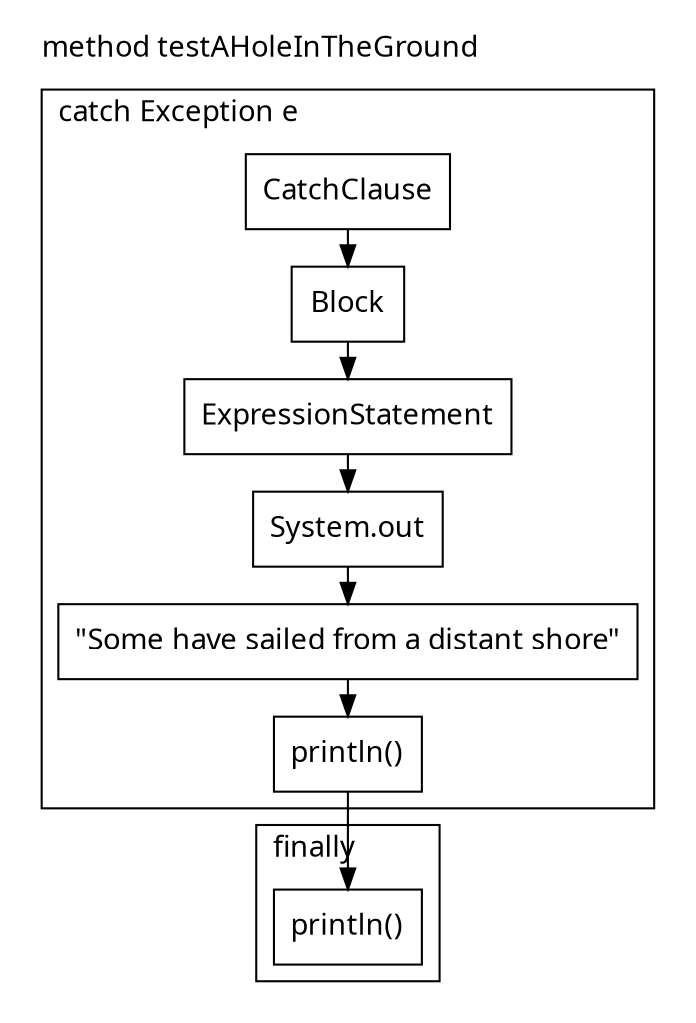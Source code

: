 digraph G {
  node [
    shape = rect;
    fontname = "Handlee";
  ]
  edge [
    fontname = "Handlee";
  ]
  bgcolor = transparent;
  fontname = "Handlee";
  compound = true;
  s_26 [
    class = "catchClause catch";
    label = "CatchClause";
    fillcolor = white;
    style = filled;
  ];
  s_26_5 [
    class = "block";
    label = "Block";
    fillcolor = white;
    style = filled;
  ];
  s_27 [
    class = "expressionStatement";
    label = "ExpressionStatement";
    fillcolor = white;
    style = filled;
  ];
  s_27_2 [
    class = "methodInvocation";
    label = "println()";
    fillcolor = white;
    style = filled;
  ];
  s_27_3 [
    class = "qualifiedName";
    label = "System.out";
    fillcolor = white;
    style = filled;
  ];
  s_27_7 [
    class = "stringLiteral literal";
    label = "\"Some have sailed from a distant shore\"";
    fillcolor = white;
    style = filled;
  ];
  s_30_2 [
    class = "methodInvocation";
    label = "println()";
    fillcolor = white;
    style = filled;
  ];
  s_26 -> s_26_5;
  s_26_5 -> s_27;
  s_27 -> s_27_3;
  s_27_3 -> s_27_7;
  s_27_7 -> s_27_2;
  s_27_2 -> s_30_2;

  subgraph cluster_m_13 {
    label="method testAHoleInTheGround";
    labeljust = "l";
    ranksep = 0.5;
    pencolor = transparent;
   
    subgraph cluster_t_resource_17 {
      label="resource";
      labeljust = "l";
      ranksep = 0.5;
      pencolor = black;
     
    }
    subgraph cluster_t_resource_18 {
      label="resource";
      labeljust = "l";
      ranksep = 0.5;
      pencolor = black;
     
    }
    subgraph cluster_t_body_19 {
      label="body";
      labeljust = "l";
      ranksep = 0.5;
      pencolor = black;
     
    }
    subgraph cluster_t_catch_26 {
      label="catch Exception e";
      labeljust = "l";
      ranksep = 0.5;
      pencolor = black;
      s_26; s_26_5; s_27; s_27_2; s_27_3; s_27_7;
    }
    subgraph cluster_t_finally_29 {
      label="finally";
      labeljust = "l";
      ranksep = 0.5;
      pencolor = black;
      s_30_2;
    }
  }
}

